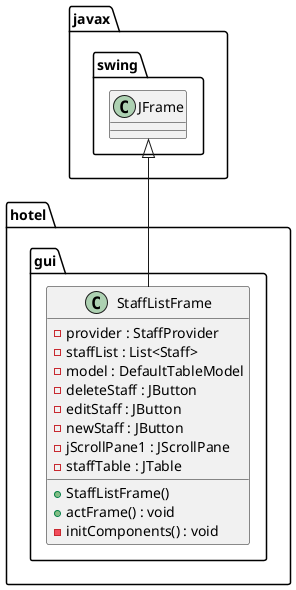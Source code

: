 @startuml

class hotel.gui.StaffListFrame {
    - provider : StaffProvider
    - staffList : List<Staff>
    - model : DefaultTableModel
    - deleteStaff : JButton
    - editStaff : JButton
    - newStaff : JButton
    - jScrollPane1 : JScrollPane
    - staffTable : JTable
    + StaffListFrame()
    + actFrame() : void
    - initComponents() : void
}

javax.swing.JFrame <|-- hotel.gui.StaffListFrame

@enduml